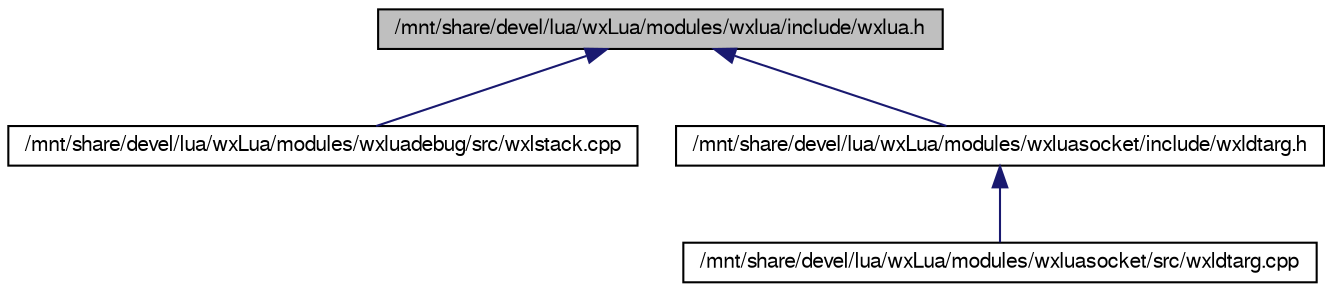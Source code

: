 digraph G
{
  edge [fontname="FreeSans",fontsize="10",labelfontname="FreeSans",labelfontsize="10"];
  node [fontname="FreeSans",fontsize="10",shape=record];
  Node1 [label="/mnt/share/devel/lua/wxLua/modules/wxlua/include/wxlua.h",height=0.2,width=0.4,color="black", fillcolor="grey75", style="filled" fontcolor="black"];
  Node1 -> Node2 [dir=back,color="midnightblue",fontsize="10",style="solid",fontname="FreeSans"];
  Node2 [label="/mnt/share/devel/lua/wxLua/modules/wxluadebug/src/wxlstack.cpp",height=0.2,width=0.4,color="black", fillcolor="white", style="filled",URL="$wxlstack_8cpp.html"];
  Node1 -> Node3 [dir=back,color="midnightblue",fontsize="10",style="solid",fontname="FreeSans"];
  Node3 [label="/mnt/share/devel/lua/wxLua/modules/wxluasocket/include/wxldtarg.h",height=0.2,width=0.4,color="black", fillcolor="white", style="filled",URL="$wxldtarg_8h.html"];
  Node3 -> Node4 [dir=back,color="midnightblue",fontsize="10",style="solid",fontname="FreeSans"];
  Node4 [label="/mnt/share/devel/lua/wxLua/modules/wxluasocket/src/wxldtarg.cpp",height=0.2,width=0.4,color="black", fillcolor="white", style="filled",URL="$wxldtarg_8cpp.html"];
}
